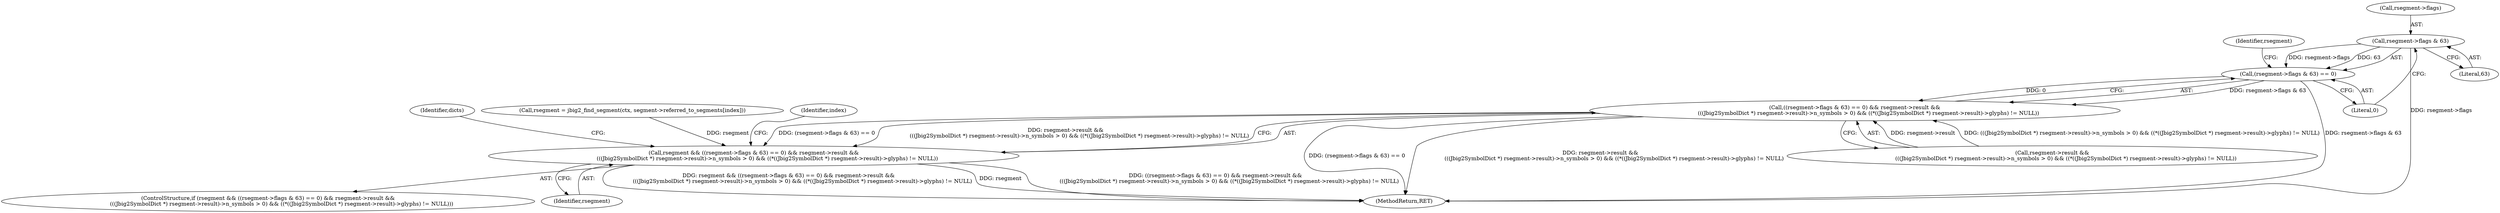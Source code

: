digraph "0_ghostscript_e698d5c11d27212aa1098bc5b1673a3378563092_15@pointer" {
"1000159" [label="(Call,rsegment->flags & 63)"];
"1000158" [label="(Call,(rsegment->flags & 63) == 0)"];
"1000157" [label="(Call,((rsegment->flags & 63) == 0) && rsegment->result &&\n                (((Jbig2SymbolDict *) rsegment->result)->n_symbols > 0) && ((*((Jbig2SymbolDict *) rsegment->result)->glyphs) != NULL))"];
"1000155" [label="(Call,rsegment && ((rsegment->flags & 63) == 0) && rsegment->result &&\n                (((Jbig2SymbolDict *) rsegment->result)->n_symbols > 0) && ((*((Jbig2SymbolDict *) rsegment->result)->glyphs) != NULL))"];
"1000192" [label="(Identifier,dicts)"];
"1000167" [label="(Identifier,rsegment)"];
"1000164" [label="(Literal,0)"];
"1000165" [label="(Call,rsegment->result &&\n                (((Jbig2SymbolDict *) rsegment->result)->n_symbols > 0) && ((*((Jbig2SymbolDict *) rsegment->result)->glyphs) != NULL))"];
"1000154" [label="(ControlStructure,if (rsegment && ((rsegment->flags & 63) == 0) && rsegment->result &&\n                (((Jbig2SymbolDict *) rsegment->result)->n_symbols > 0) && ((*((Jbig2SymbolDict *) rsegment->result)->glyphs) != NULL)))"];
"1000158" [label="(Call,(rsegment->flags & 63) == 0)"];
"1000156" [label="(Identifier,rsegment)"];
"1000216" [label="(MethodReturn,RET)"];
"1000157" [label="(Call,((rsegment->flags & 63) == 0) && rsegment->result &&\n                (((Jbig2SymbolDict *) rsegment->result)->n_symbols > 0) && ((*((Jbig2SymbolDict *) rsegment->result)->glyphs) != NULL))"];
"1000145" [label="(Call,rsegment = jbig2_find_segment(ctx, segment->referred_to_segments[index]))"];
"1000159" [label="(Call,rsegment->flags & 63)"];
"1000155" [label="(Call,rsegment && ((rsegment->flags & 63) == 0) && rsegment->result &&\n                (((Jbig2SymbolDict *) rsegment->result)->n_symbols > 0) && ((*((Jbig2SymbolDict *) rsegment->result)->glyphs) != NULL))"];
"1000160" [label="(Call,rsegment->flags)"];
"1000143" [label="(Identifier,index)"];
"1000163" [label="(Literal,63)"];
"1000159" -> "1000158"  [label="AST: "];
"1000159" -> "1000163"  [label="CFG: "];
"1000160" -> "1000159"  [label="AST: "];
"1000163" -> "1000159"  [label="AST: "];
"1000164" -> "1000159"  [label="CFG: "];
"1000159" -> "1000216"  [label="DDG: rsegment->flags"];
"1000159" -> "1000158"  [label="DDG: rsegment->flags"];
"1000159" -> "1000158"  [label="DDG: 63"];
"1000158" -> "1000157"  [label="AST: "];
"1000158" -> "1000164"  [label="CFG: "];
"1000164" -> "1000158"  [label="AST: "];
"1000167" -> "1000158"  [label="CFG: "];
"1000157" -> "1000158"  [label="CFG: "];
"1000158" -> "1000216"  [label="DDG: rsegment->flags & 63"];
"1000158" -> "1000157"  [label="DDG: rsegment->flags & 63"];
"1000158" -> "1000157"  [label="DDG: 0"];
"1000157" -> "1000155"  [label="AST: "];
"1000157" -> "1000165"  [label="CFG: "];
"1000165" -> "1000157"  [label="AST: "];
"1000155" -> "1000157"  [label="CFG: "];
"1000157" -> "1000216"  [label="DDG: (rsegment->flags & 63) == 0"];
"1000157" -> "1000216"  [label="DDG: rsegment->result &&\n                (((Jbig2SymbolDict *) rsegment->result)->n_symbols > 0) && ((*((Jbig2SymbolDict *) rsegment->result)->glyphs) != NULL)"];
"1000157" -> "1000155"  [label="DDG: (rsegment->flags & 63) == 0"];
"1000157" -> "1000155"  [label="DDG: rsegment->result &&\n                (((Jbig2SymbolDict *) rsegment->result)->n_symbols > 0) && ((*((Jbig2SymbolDict *) rsegment->result)->glyphs) != NULL)"];
"1000165" -> "1000157"  [label="DDG: rsegment->result"];
"1000165" -> "1000157"  [label="DDG: (((Jbig2SymbolDict *) rsegment->result)->n_symbols > 0) && ((*((Jbig2SymbolDict *) rsegment->result)->glyphs) != NULL)"];
"1000155" -> "1000154"  [label="AST: "];
"1000155" -> "1000156"  [label="CFG: "];
"1000156" -> "1000155"  [label="AST: "];
"1000192" -> "1000155"  [label="CFG: "];
"1000143" -> "1000155"  [label="CFG: "];
"1000155" -> "1000216"  [label="DDG: ((rsegment->flags & 63) == 0) && rsegment->result &&\n                (((Jbig2SymbolDict *) rsegment->result)->n_symbols > 0) && ((*((Jbig2SymbolDict *) rsegment->result)->glyphs) != NULL)"];
"1000155" -> "1000216"  [label="DDG: rsegment && ((rsegment->flags & 63) == 0) && rsegment->result &&\n                (((Jbig2SymbolDict *) rsegment->result)->n_symbols > 0) && ((*((Jbig2SymbolDict *) rsegment->result)->glyphs) != NULL)"];
"1000155" -> "1000216"  [label="DDG: rsegment"];
"1000145" -> "1000155"  [label="DDG: rsegment"];
}
